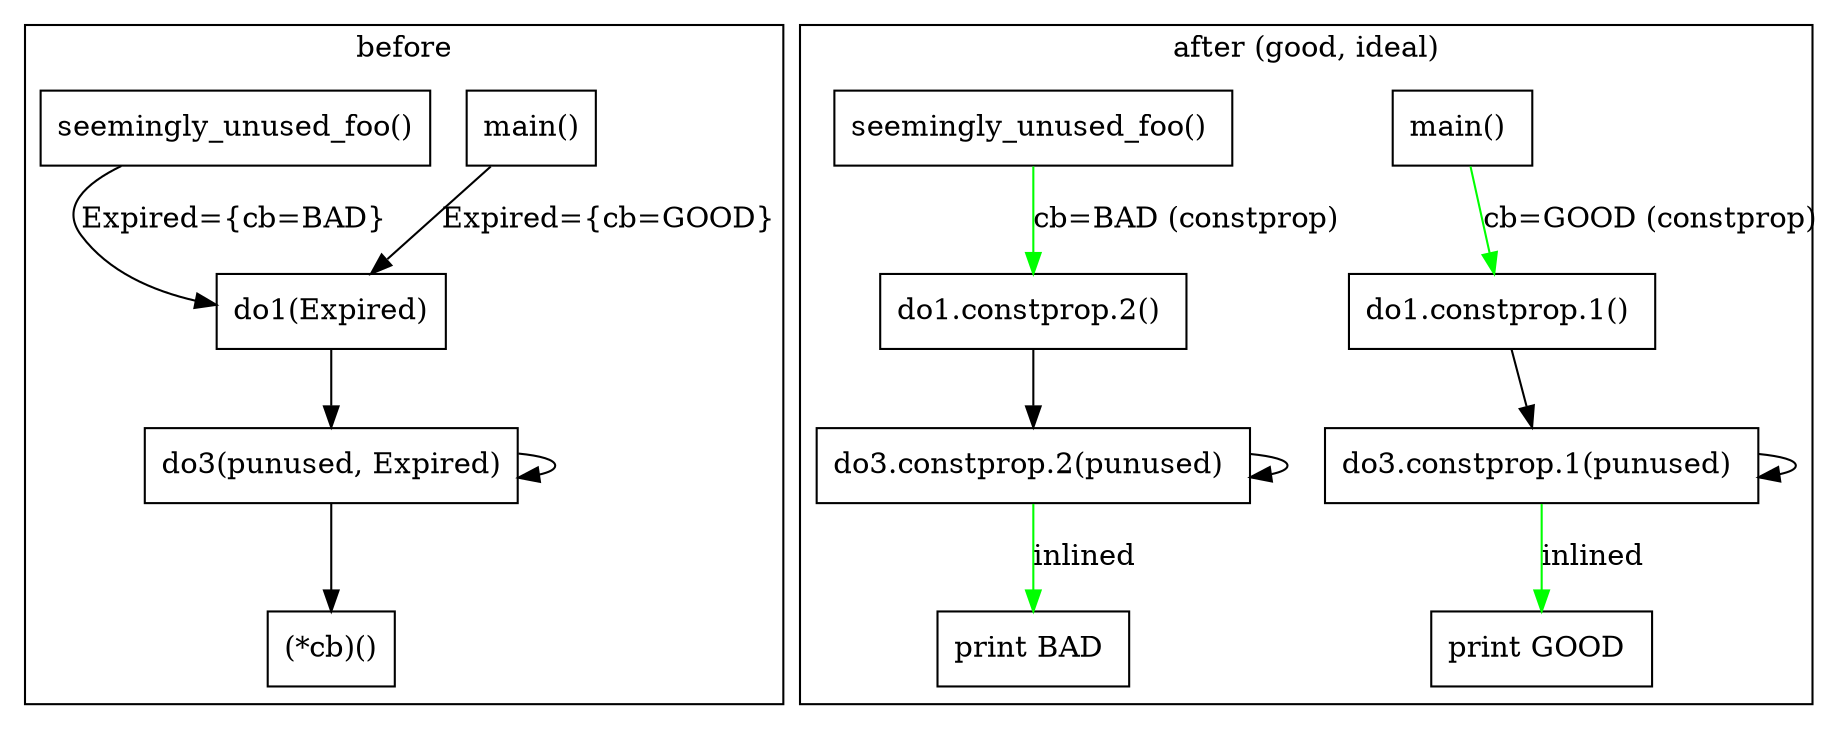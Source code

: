 digraph {
  node [shape=record];

  subgraph clusterBefore {
      label = "before";

      "main()" -> "do1(Expired)" [label = "Expired={cb=GOOD}"];
      "seemingly_unused_foo()" -> "do1(Expired)" [label = "Expired={cb=BAD}"];
      "do1(Expired)" -> "do3(punused, Expired)"
      "do3(punused, Expired)" -> "do3(punused, Expired)"
      "do3(punused, Expired)" -> "(*cb)()"
  }

  subgraph clusterAfter {
      label = "after (good, ideal)";

      "main() " -> "do1.constprop.1() " [label = "cb=GOOD (constprop)" color="green"];
      "seemingly_unused_foo() " -> "do1.constprop.2() " [label = "cb=BAD (constprop)" color="green"];
      "do1.constprop.1() " -> "do3.constprop.1(punused) "
      "do1.constprop.2() " -> "do3.constprop.2(punused) "
      "do3.constprop.1(punused) " -> "do3.constprop.1(punused) "
      "do3.constprop.2(punused) " -> "do3.constprop.2(punused) "
      "do3.constprop.1(punused) " -> "print GOOD " [label = "inlined" color="green"];
      "do3.constprop.2(punused) " -> "print BAD " [label = "inlined" color="green"];
  }
}
